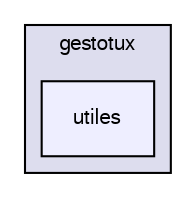 digraph G {
  compound=true
  node [ fontsize=10, fontname="FreeSans"];
  edge [ labelfontsize=9, labelfontname="FreeSans"];
  subgraph clusterdir_b1a546a748a62f1bda915a377e9774c0 {
    graph [ bgcolor="#ddddee", pencolor="black", label="gestotux" fontname="FreeSans", fontsize=10, URL="dir_b1a546a748a62f1bda915a377e9774c0.html"]
  dir_96dd5dfec6529fa71a74b9d6ee5ac519 [shape=box, label="utiles", style="filled", fillcolor="#eeeeff", pencolor="black", URL="dir_96dd5dfec6529fa71a74b9d6ee5ac519.html"];
  }
}
